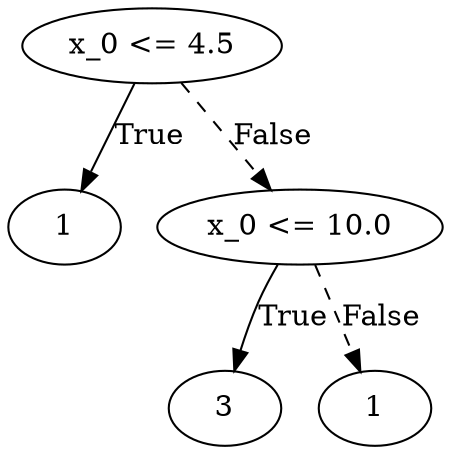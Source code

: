 digraph {
0 [label="x_0 <= 4.5"];
1 [label="1"];
0 -> 1 [label="True"];
2 [label="x_0 <= 10.0"];
3 [label="3"];
2 -> 3 [label="True"];
4 [label="1"];
2 -> 4 [style="dashed", label="False"];
0 -> 2 [style="dashed", label="False"];

}